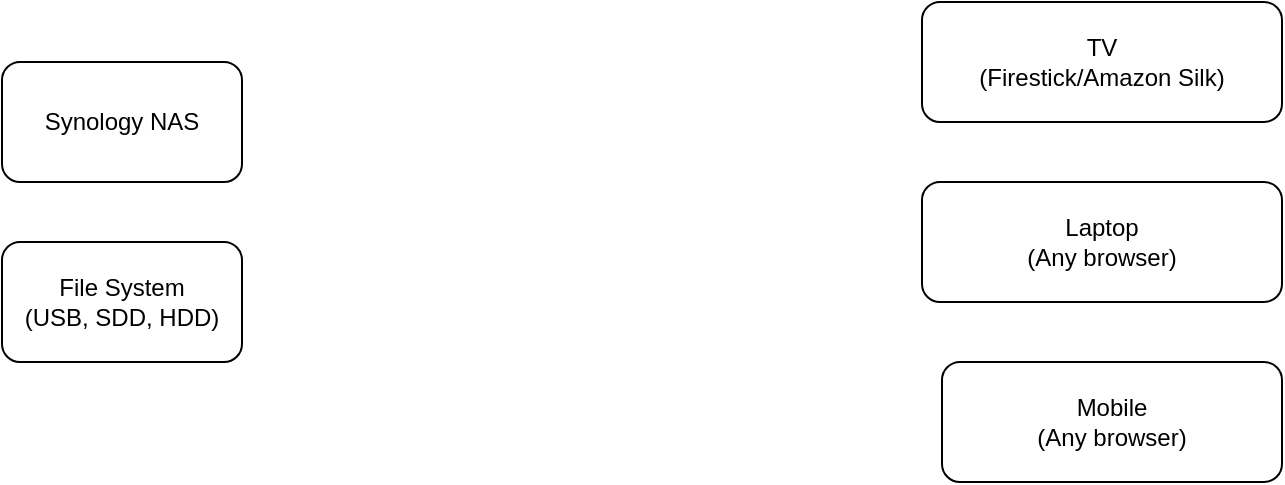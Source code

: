<mxfile version="26.0.11">
  <diagram name="Page-1" id="EZxxFFJZ6Z8m2z0rBbp1">
    <mxGraphModel dx="794" dy="458" grid="1" gridSize="10" guides="1" tooltips="1" connect="1" arrows="1" fold="1" page="1" pageScale="1" pageWidth="850" pageHeight="1100" math="0" shadow="0">
      <root>
        <mxCell id="0" />
        <mxCell id="1" parent="0" />
        <mxCell id="XK__DCRLvTHne96h8w2T-1" value="Synology NAS" style="rounded=1;whiteSpace=wrap;html=1;" vertex="1" parent="1">
          <mxGeometry x="120" y="150" width="120" height="60" as="geometry" />
        </mxCell>
        <mxCell id="XK__DCRLvTHne96h8w2T-2" value="File System&lt;div&gt;(USB, SDD, HDD)&lt;/div&gt;" style="rounded=1;whiteSpace=wrap;html=1;" vertex="1" parent="1">
          <mxGeometry x="120" y="240" width="120" height="60" as="geometry" />
        </mxCell>
        <mxCell id="XK__DCRLvTHne96h8w2T-3" value="TV&lt;div&gt;(Firestick/Amazon Silk)&lt;/div&gt;" style="rounded=1;whiteSpace=wrap;html=1;" vertex="1" parent="1">
          <mxGeometry x="580" y="120" width="180" height="60" as="geometry" />
        </mxCell>
        <mxCell id="XK__DCRLvTHne96h8w2T-4" value="Laptop&lt;div&gt;(Any browser)&lt;/div&gt;" style="rounded=1;whiteSpace=wrap;html=1;" vertex="1" parent="1">
          <mxGeometry x="580" y="210" width="180" height="60" as="geometry" />
        </mxCell>
        <mxCell id="XK__DCRLvTHne96h8w2T-5" value="Mobile&lt;div&gt;(Any browser)&lt;/div&gt;" style="rounded=1;whiteSpace=wrap;html=1;" vertex="1" parent="1">
          <mxGeometry x="590" y="300" width="170" height="60" as="geometry" />
        </mxCell>
      </root>
    </mxGraphModel>
  </diagram>
</mxfile>
